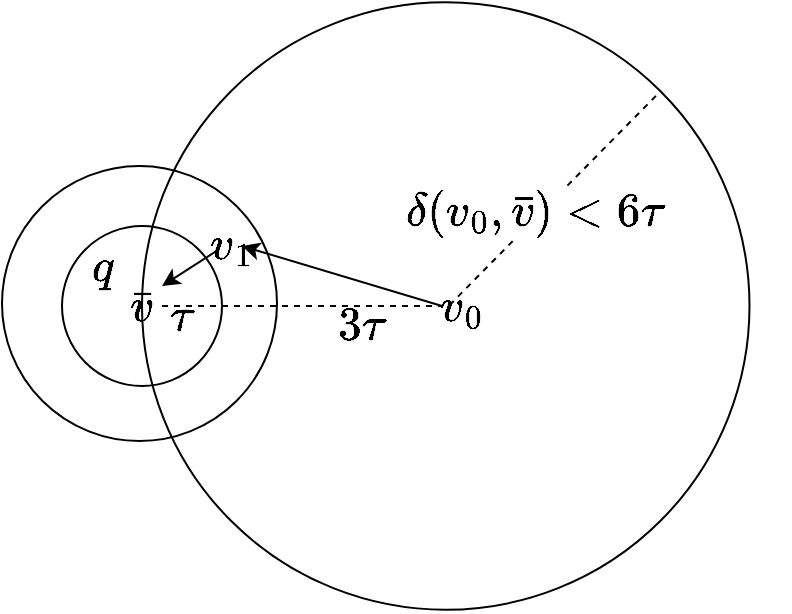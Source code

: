 <mxfile version="21.0.6" type="device"><diagram name="Page-1" id="tc9q9JDp8n2D4TLXxLkz"><mxGraphModel dx="318" dy="234" grid="1" gridSize="10" guides="0" tooltips="1" connect="0" arrows="0" fold="1" page="1" pageScale="1" pageWidth="827" pageHeight="1169" math="1" shadow="0"><root><mxCell id="0"/><mxCell id="1" parent="0"/><mxCell id="oG6JGLZ90Dfrd1CST6wf-3" value="" style="ellipse;whiteSpace=wrap;html=1;aspect=fixed;fillColor=none;movable=1;resizable=1;rotatable=1;deletable=1;editable=1;locked=0;connectable=1;strokeWidth=1;fontSize=20;" parent="1" vertex="1"><mxGeometry x="130" y="170" width="137.5" height="137.5" as="geometry"/></mxCell><mxCell id="oG6JGLZ90Dfrd1CST6wf-11" value="" style="ellipse;whiteSpace=wrap;html=1;aspect=fixed;fillColor=none;movable=1;resizable=1;rotatable=1;deletable=1;editable=1;locked=0;connectable=1;strokeWidth=1;fontSize=20;" parent="1" vertex="1"><mxGeometry x="200" y="88.12" width="303.75" height="303.75" as="geometry"/></mxCell><mxCell id="oG6JGLZ90Dfrd1CST6wf-2" value="&lt;font style=&quot;font-size: 20px;&quot;&gt;\(\bar{v}\)&lt;/font&gt;" style="ellipse;whiteSpace=wrap;html=1;aspect=fixed;fillColor=none;strokeWidth=1;movable=1;resizable=1;rotatable=1;deletable=1;editable=1;locked=0;connectable=1;fontSize=20;" parent="1" vertex="1"><mxGeometry x="160" y="200" width="80" height="80" as="geometry"/></mxCell><mxCell id="oG6JGLZ90Dfrd1CST6wf-4" value="\(q\)" style="text;html=1;strokeColor=none;fillColor=none;align=center;verticalAlign=middle;whiteSpace=wrap;rounded=0;strokeWidth=1;fontSize=20;" parent="1" vertex="1"><mxGeometry x="170" y="210" width="20" height="20" as="geometry"/></mxCell><mxCell id="oG6JGLZ90Dfrd1CST6wf-6" value="\(\tau\)" style="text;html=1;strokeColor=none;fillColor=none;align=center;verticalAlign=middle;whiteSpace=wrap;rounded=0;strokeWidth=1;fontSize=20;" parent="1" vertex="1"><mxGeometry x="210" y="240" width="20" height="10" as="geometry"/></mxCell><mxCell id="oG6JGLZ90Dfrd1CST6wf-8" value="\(v_0\)" style="text;html=1;strokeColor=none;fillColor=none;align=center;verticalAlign=middle;whiteSpace=wrap;rounded=0;strokeWidth=1;fontSize=20;" parent="1" vertex="1"><mxGeometry x="350" y="230" width="20" height="20" as="geometry"/></mxCell><mxCell id="oG6JGLZ90Dfrd1CST6wf-9" value="" style="endArrow=none;dashed=1;html=1;strokeWidth=1;rounded=0;entryX=0;entryY=0.5;entryDx=0;entryDy=0;fontSize=20;" parent="1" target="oG6JGLZ90Dfrd1CST6wf-8" edge="1"><mxGeometry width="50" height="50" relative="1" as="geometry"><mxPoint x="210" y="240" as="sourcePoint"/><mxPoint x="280" y="239.68" as="targetPoint"/></mxGeometry></mxCell><mxCell id="oG6JGLZ90Dfrd1CST6wf-15" value="&lt;font style=&quot;font-size: 20px;&quot;&gt;\(3\tau\)&lt;/font&gt;" style="text;html=1;strokeColor=none;fillColor=none;align=center;verticalAlign=middle;whiteSpace=wrap;rounded=0;strokeWidth=1;fontSize=20;" parent="1" vertex="1"><mxGeometry x="300" y="240" width="20" height="18" as="geometry"/></mxCell><mxCell id="oG6JGLZ90Dfrd1CST6wf-16" value="\(v_1\)" style="text;html=1;strokeColor=none;fillColor=none;align=center;verticalAlign=middle;whiteSpace=wrap;rounded=0;strokeWidth=1;fontSize=20;" parent="1" vertex="1"><mxGeometry x="240" y="200" width="10" height="17.5" as="geometry"/></mxCell><mxCell id="oG6JGLZ90Dfrd1CST6wf-17" value="" style="endArrow=none;dashed=1;html=1;strokeWidth=1;rounded=0;entryX=1;entryY=0;entryDx=0;entryDy=0;fontSize=20;" parent="1" target="oG6JGLZ90Dfrd1CST6wf-11" edge="1"><mxGeometry width="50" height="50" relative="1" as="geometry"><mxPoint x="353.75" y="239.6" as="sourcePoint"/><mxPoint x="503.75" y="239.92" as="targetPoint"/></mxGeometry></mxCell><mxCell id="ajhch6RVQxiLzkpbY75b-1" value="&lt;font style=&quot;font-size: 20px;&quot;&gt;\(\delta(v_0, \bar{v}) &amp;lt; 6\tau\)&lt;/font&gt;" style="edgeLabel;html=1;align=center;verticalAlign=middle;resizable=0;points=[];fontSize=20;" vertex="1" connectable="0" parent="oG6JGLZ90Dfrd1CST6wf-17"><mxGeometry x="-0.168" y="2" relative="1" as="geometry"><mxPoint y="-1" as="offset"/></mxGeometry></mxCell><mxCell id="oG6JGLZ90Dfrd1CST6wf-20" value="" style="endArrow=classic;html=1;rounded=0;strokeWidth=1;fontSize=20;" parent="1" edge="1"><mxGeometry width="50" height="50" relative="1" as="geometry"><mxPoint x="350" y="240" as="sourcePoint"/><mxPoint x="250" y="210" as="targetPoint"/></mxGeometry></mxCell><mxCell id="oG6JGLZ90Dfrd1CST6wf-21" value="" style="endArrow=classic;html=1;rounded=0;strokeWidth=1;exitX=-0.179;exitY=0.679;exitDx=0;exitDy=0;exitPerimeter=0;fontSize=20;" parent="1" source="oG6JGLZ90Dfrd1CST6wf-16" edge="1"><mxGeometry width="50" height="50" relative="1" as="geometry"><mxPoint x="260" y="180" as="sourcePoint"/><mxPoint x="210" y="230" as="targetPoint"/></mxGeometry></mxCell></root></mxGraphModel></diagram></mxfile>